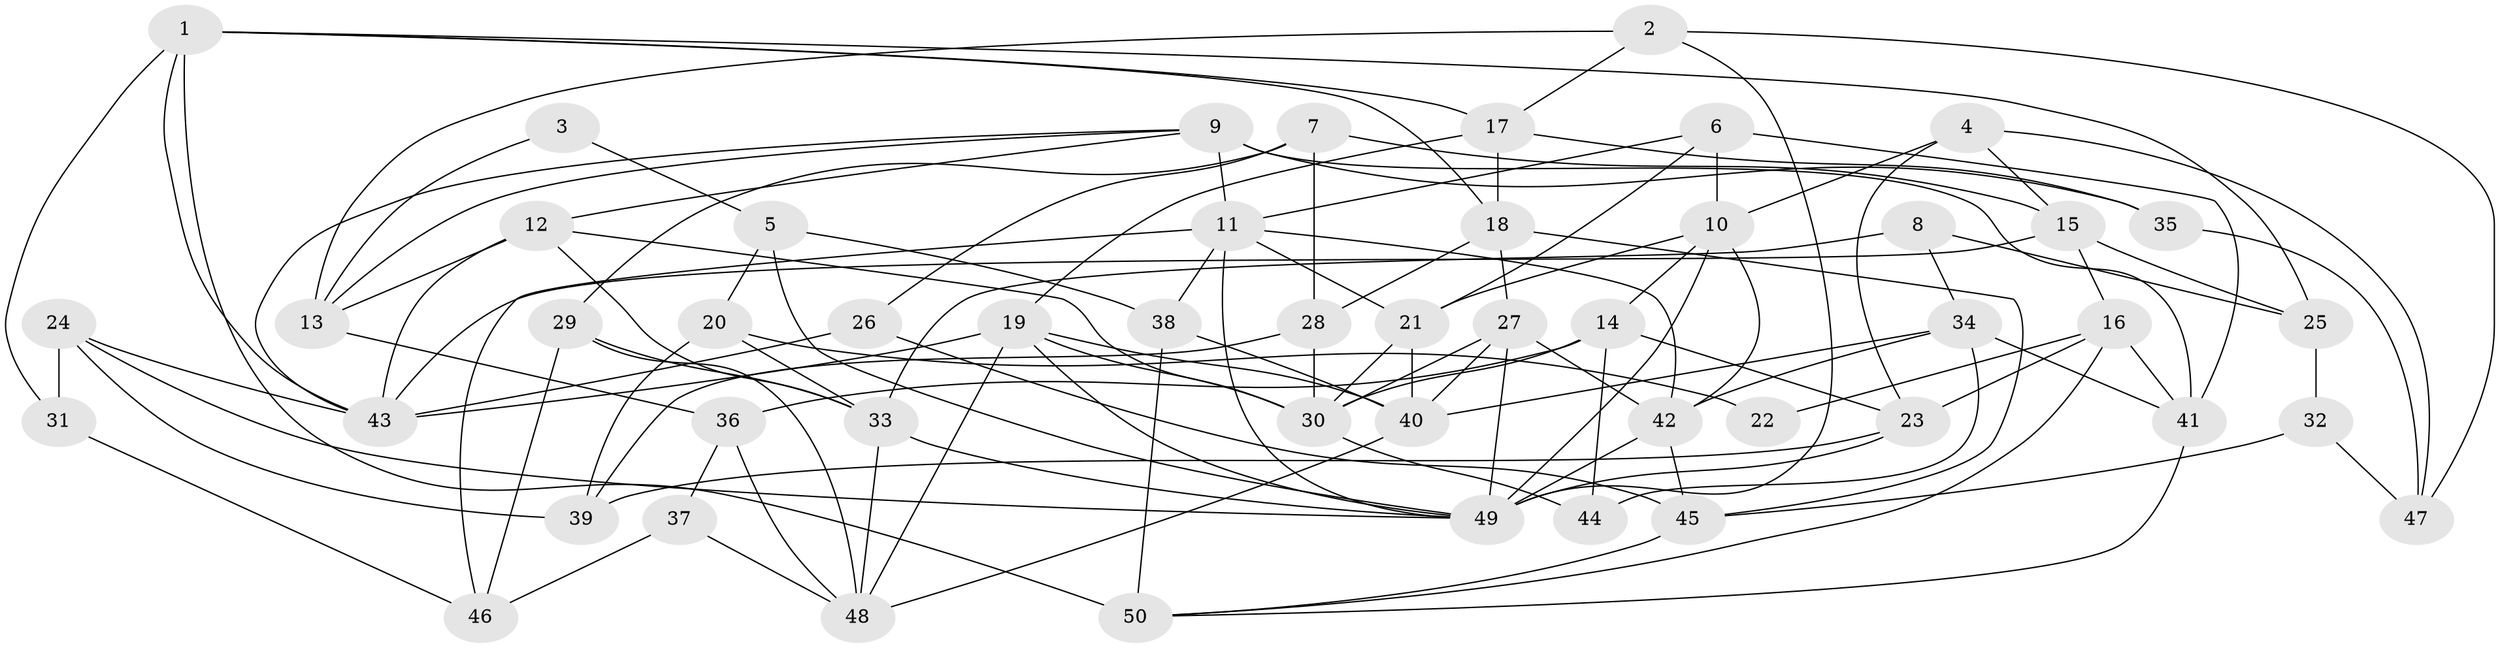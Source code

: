 // original degree distribution, {7: 0.036585365853658534, 3: 0.23170731707317074, 4: 0.43902439024390244, 2: 0.08536585365853659, 5: 0.12195121951219512, 6: 0.08536585365853659}
// Generated by graph-tools (version 1.1) at 2025/37/03/04/25 23:37:12]
// undirected, 50 vertices, 117 edges
graph export_dot {
  node [color=gray90,style=filled];
  1;
  2;
  3;
  4;
  5;
  6;
  7;
  8;
  9;
  10;
  11;
  12;
  13;
  14;
  15;
  16;
  17;
  18;
  19;
  20;
  21;
  22;
  23;
  24;
  25;
  26;
  27;
  28;
  29;
  30;
  31;
  32;
  33;
  34;
  35;
  36;
  37;
  38;
  39;
  40;
  41;
  42;
  43;
  44;
  45;
  46;
  47;
  48;
  49;
  50;
  1 -- 17 [weight=1.0];
  1 -- 18 [weight=1.0];
  1 -- 25 [weight=1.0];
  1 -- 31 [weight=1.0];
  1 -- 43 [weight=1.0];
  1 -- 50 [weight=2.0];
  2 -- 13 [weight=1.0];
  2 -- 17 [weight=1.0];
  2 -- 47 [weight=1.0];
  2 -- 49 [weight=1.0];
  3 -- 5 [weight=1.0];
  3 -- 13 [weight=1.0];
  4 -- 10 [weight=1.0];
  4 -- 15 [weight=1.0];
  4 -- 23 [weight=1.0];
  4 -- 47 [weight=1.0];
  5 -- 20 [weight=1.0];
  5 -- 38 [weight=1.0];
  5 -- 49 [weight=1.0];
  6 -- 10 [weight=1.0];
  6 -- 11 [weight=1.0];
  6 -- 21 [weight=1.0];
  6 -- 41 [weight=3.0];
  7 -- 15 [weight=1.0];
  7 -- 26 [weight=1.0];
  7 -- 28 [weight=1.0];
  7 -- 29 [weight=1.0];
  8 -- 25 [weight=1.0];
  8 -- 33 [weight=2.0];
  8 -- 34 [weight=1.0];
  9 -- 11 [weight=2.0];
  9 -- 12 [weight=1.0];
  9 -- 13 [weight=1.0];
  9 -- 35 [weight=1.0];
  9 -- 41 [weight=1.0];
  9 -- 43 [weight=1.0];
  10 -- 14 [weight=1.0];
  10 -- 21 [weight=1.0];
  10 -- 42 [weight=1.0];
  10 -- 49 [weight=1.0];
  11 -- 21 [weight=1.0];
  11 -- 38 [weight=1.0];
  11 -- 42 [weight=1.0];
  11 -- 46 [weight=1.0];
  11 -- 49 [weight=1.0];
  12 -- 13 [weight=2.0];
  12 -- 30 [weight=1.0];
  12 -- 33 [weight=1.0];
  12 -- 43 [weight=1.0];
  13 -- 36 [weight=1.0];
  14 -- 23 [weight=1.0];
  14 -- 30 [weight=1.0];
  14 -- 36 [weight=1.0];
  14 -- 44 [weight=2.0];
  15 -- 16 [weight=1.0];
  15 -- 25 [weight=1.0];
  15 -- 43 [weight=1.0];
  16 -- 22 [weight=2.0];
  16 -- 23 [weight=1.0];
  16 -- 41 [weight=1.0];
  16 -- 50 [weight=1.0];
  17 -- 18 [weight=1.0];
  17 -- 19 [weight=1.0];
  17 -- 35 [weight=1.0];
  18 -- 27 [weight=1.0];
  18 -- 28 [weight=1.0];
  18 -- 45 [weight=1.0];
  19 -- 30 [weight=1.0];
  19 -- 40 [weight=1.0];
  19 -- 43 [weight=1.0];
  19 -- 48 [weight=1.0];
  19 -- 49 [weight=1.0];
  20 -- 22 [weight=1.0];
  20 -- 33 [weight=1.0];
  20 -- 39 [weight=1.0];
  21 -- 30 [weight=1.0];
  21 -- 40 [weight=1.0];
  23 -- 39 [weight=1.0];
  23 -- 49 [weight=1.0];
  24 -- 31 [weight=1.0];
  24 -- 39 [weight=1.0];
  24 -- 43 [weight=1.0];
  24 -- 49 [weight=1.0];
  25 -- 32 [weight=1.0];
  26 -- 43 [weight=2.0];
  26 -- 45 [weight=1.0];
  27 -- 30 [weight=1.0];
  27 -- 40 [weight=1.0];
  27 -- 42 [weight=1.0];
  27 -- 49 [weight=1.0];
  28 -- 30 [weight=1.0];
  28 -- 39 [weight=1.0];
  29 -- 33 [weight=1.0];
  29 -- 46 [weight=1.0];
  29 -- 48 [weight=1.0];
  30 -- 44 [weight=1.0];
  31 -- 46 [weight=1.0];
  32 -- 45 [weight=1.0];
  32 -- 47 [weight=1.0];
  33 -- 48 [weight=1.0];
  33 -- 49 [weight=1.0];
  34 -- 40 [weight=1.0];
  34 -- 41 [weight=1.0];
  34 -- 42 [weight=1.0];
  34 -- 44 [weight=2.0];
  35 -- 47 [weight=1.0];
  36 -- 37 [weight=1.0];
  36 -- 48 [weight=1.0];
  37 -- 46 [weight=1.0];
  37 -- 48 [weight=1.0];
  38 -- 40 [weight=1.0];
  38 -- 50 [weight=2.0];
  40 -- 48 [weight=1.0];
  41 -- 50 [weight=1.0];
  42 -- 45 [weight=1.0];
  42 -- 49 [weight=1.0];
  45 -- 50 [weight=1.0];
}
